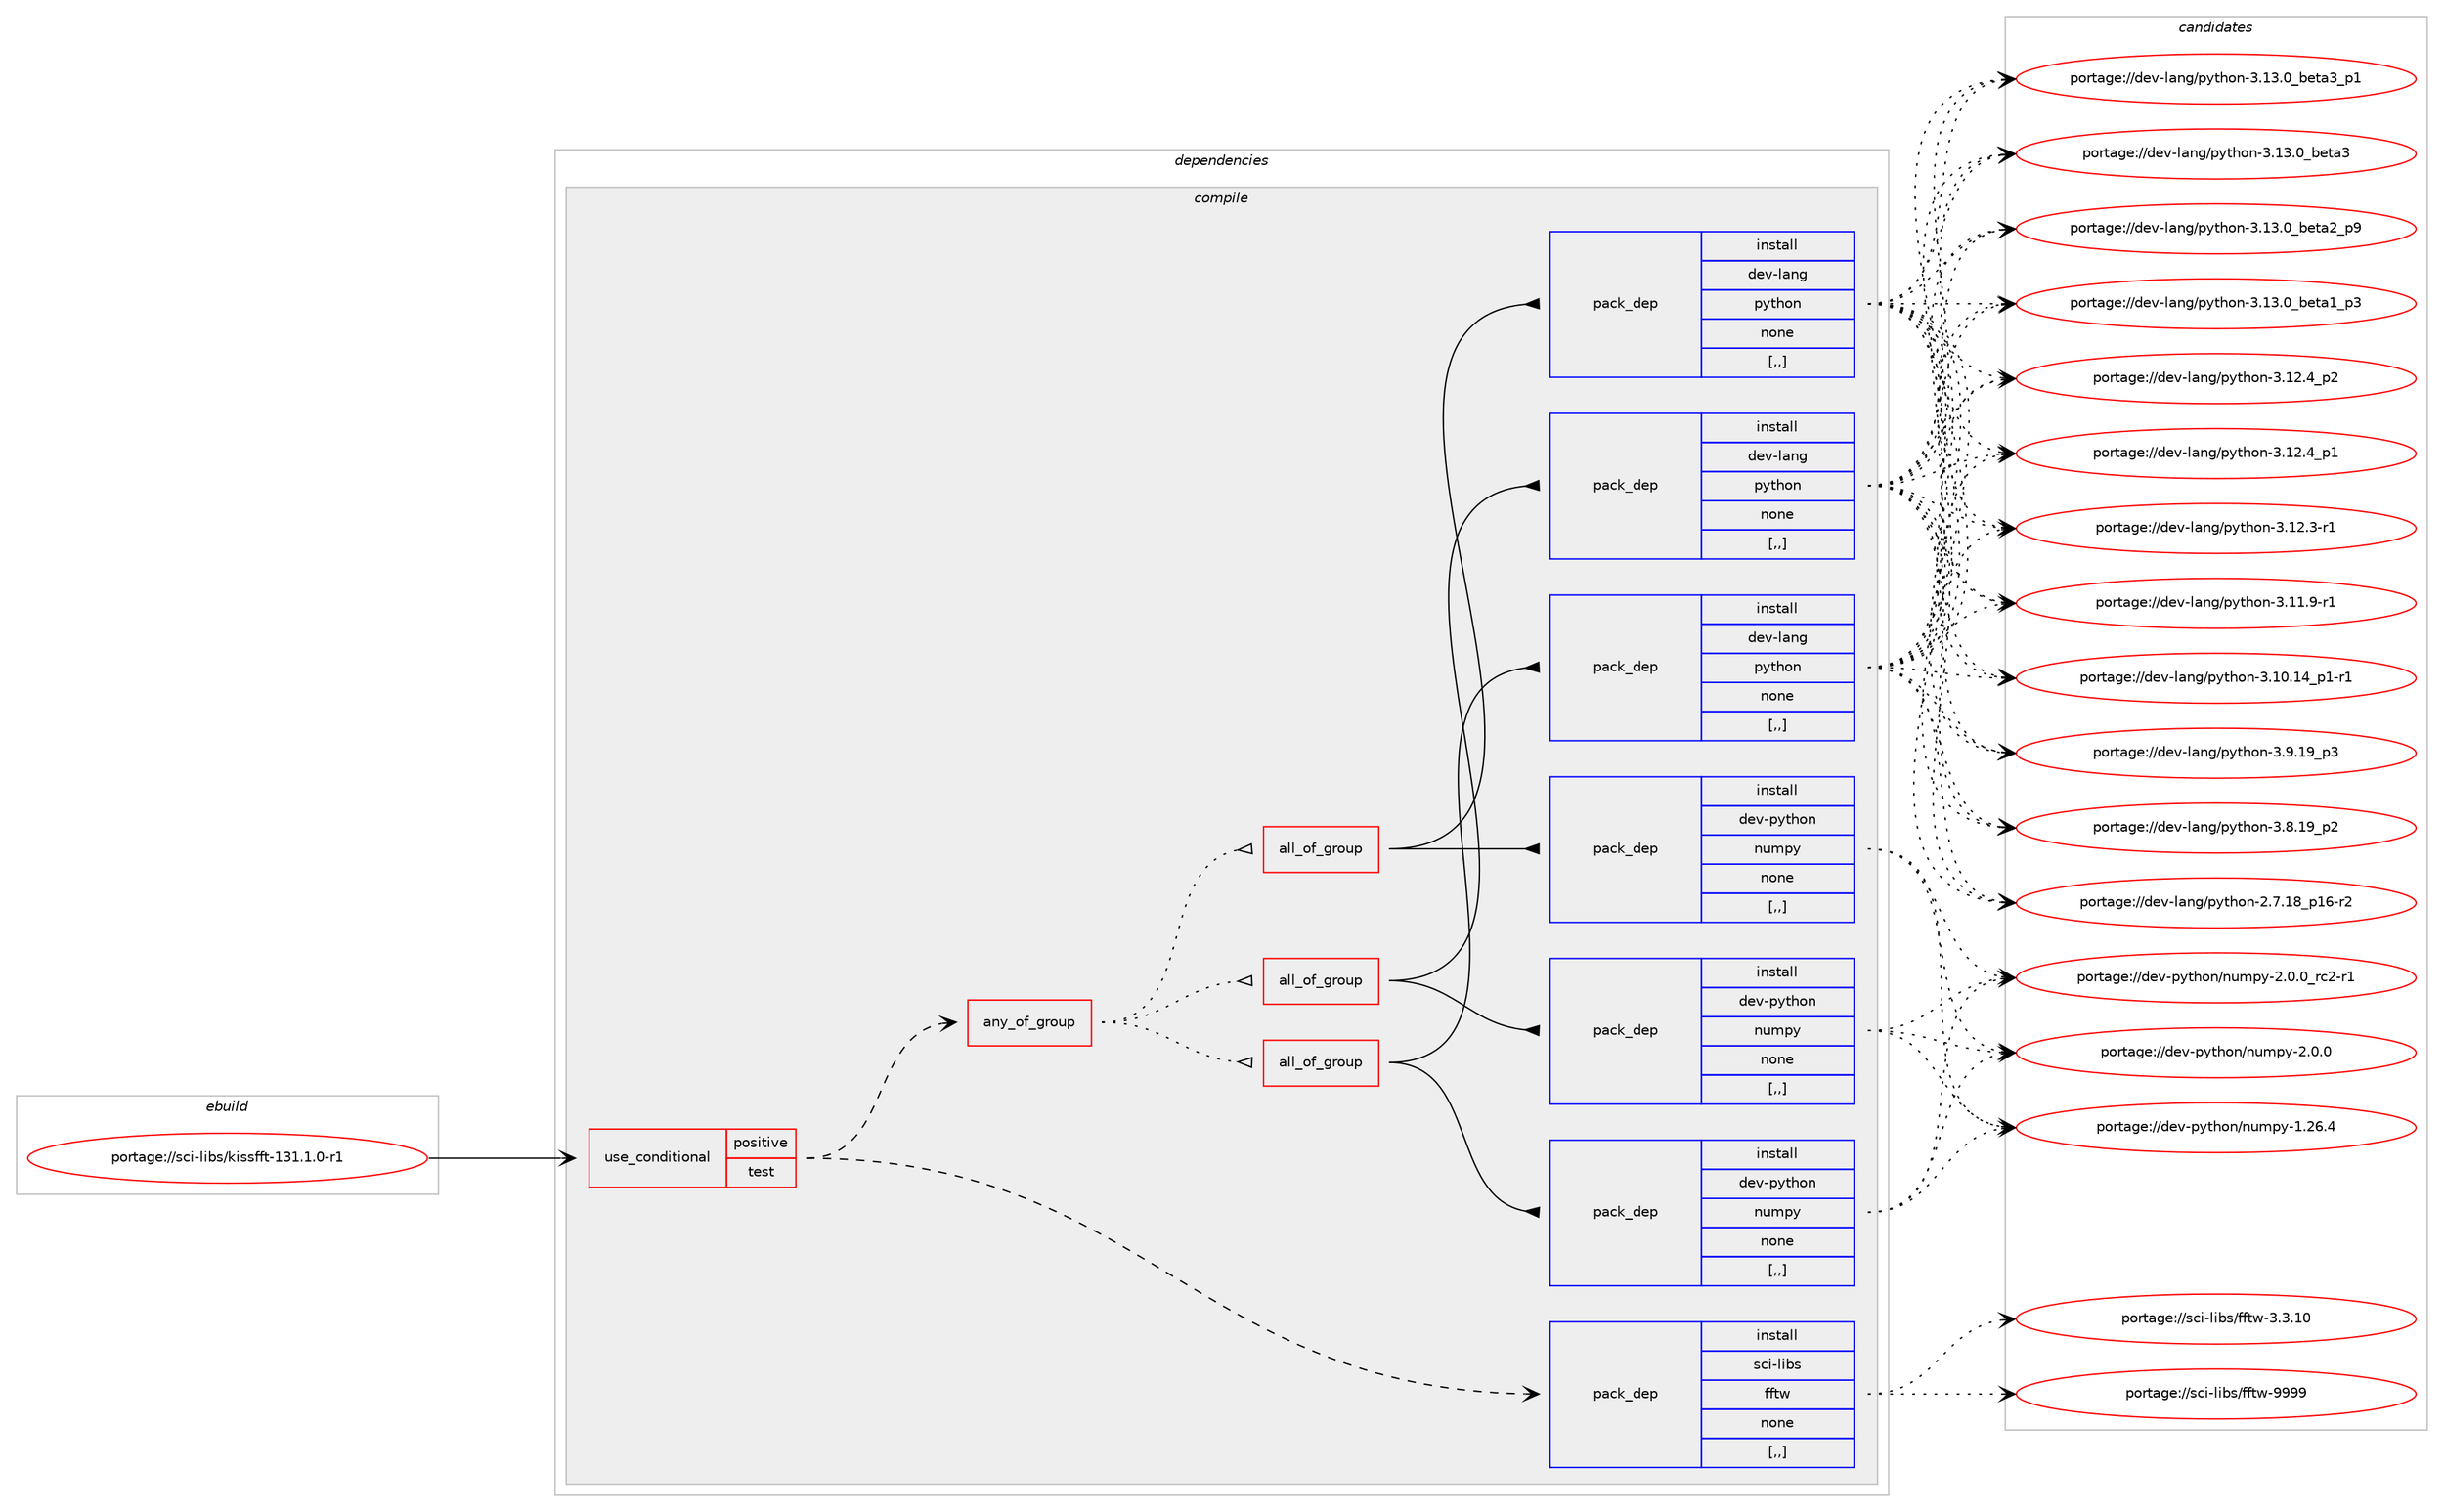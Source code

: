 digraph prolog {

# *************
# Graph options
# *************

newrank=true;
concentrate=true;
compound=true;
graph [rankdir=LR,fontname=Helvetica,fontsize=10,ranksep=1.5];#, ranksep=2.5, nodesep=0.2];
edge  [arrowhead=vee];
node  [fontname=Helvetica,fontsize=10];

# **********
# The ebuild
# **********

subgraph cluster_leftcol {
color=gray;
label=<<i>ebuild</i>>;
id [label="portage://sci-libs/kissfft-131.1.0-r1", color=red, width=4, href="../sci-libs/kissfft-131.1.0-r1.svg"];
}

# ****************
# The dependencies
# ****************

subgraph cluster_midcol {
color=gray;
label=<<i>dependencies</i>>;
subgraph cluster_compile {
fillcolor="#eeeeee";
style=filled;
label=<<i>compile</i>>;
subgraph cond106038 {
dependency400957 [label=<<TABLE BORDER="0" CELLBORDER="1" CELLSPACING="0" CELLPADDING="4"><TR><TD ROWSPAN="3" CELLPADDING="10">use_conditional</TD></TR><TR><TD>positive</TD></TR><TR><TD>test</TD></TR></TABLE>>, shape=none, color=red];
subgraph pack292038 {
dependency400958 [label=<<TABLE BORDER="0" CELLBORDER="1" CELLSPACING="0" CELLPADDING="4" WIDTH="220"><TR><TD ROWSPAN="6" CELLPADDING="30">pack_dep</TD></TR><TR><TD WIDTH="110">install</TD></TR><TR><TD>sci-libs</TD></TR><TR><TD>fftw</TD></TR><TR><TD>none</TD></TR><TR><TD>[,,]</TD></TR></TABLE>>, shape=none, color=blue];
}
dependency400957:e -> dependency400958:w [weight=20,style="dashed",arrowhead="vee"];
subgraph any2665 {
dependency400959 [label=<<TABLE BORDER="0" CELLBORDER="1" CELLSPACING="0" CELLPADDING="4"><TR><TD CELLPADDING="10">any_of_group</TD></TR></TABLE>>, shape=none, color=red];subgraph all219 {
dependency400960 [label=<<TABLE BORDER="0" CELLBORDER="1" CELLSPACING="0" CELLPADDING="4"><TR><TD CELLPADDING="10">all_of_group</TD></TR></TABLE>>, shape=none, color=red];subgraph pack292039 {
dependency400961 [label=<<TABLE BORDER="0" CELLBORDER="1" CELLSPACING="0" CELLPADDING="4" WIDTH="220"><TR><TD ROWSPAN="6" CELLPADDING="30">pack_dep</TD></TR><TR><TD WIDTH="110">install</TD></TR><TR><TD>dev-lang</TD></TR><TR><TD>python</TD></TR><TR><TD>none</TD></TR><TR><TD>[,,]</TD></TR></TABLE>>, shape=none, color=blue];
}
dependency400960:e -> dependency400961:w [weight=20,style="solid",arrowhead="inv"];
subgraph pack292040 {
dependency400962 [label=<<TABLE BORDER="0" CELLBORDER="1" CELLSPACING="0" CELLPADDING="4" WIDTH="220"><TR><TD ROWSPAN="6" CELLPADDING="30">pack_dep</TD></TR><TR><TD WIDTH="110">install</TD></TR><TR><TD>dev-python</TD></TR><TR><TD>numpy</TD></TR><TR><TD>none</TD></TR><TR><TD>[,,]</TD></TR></TABLE>>, shape=none, color=blue];
}
dependency400960:e -> dependency400962:w [weight=20,style="solid",arrowhead="inv"];
}
dependency400959:e -> dependency400960:w [weight=20,style="dotted",arrowhead="oinv"];
subgraph all220 {
dependency400963 [label=<<TABLE BORDER="0" CELLBORDER="1" CELLSPACING="0" CELLPADDING="4"><TR><TD CELLPADDING="10">all_of_group</TD></TR></TABLE>>, shape=none, color=red];subgraph pack292041 {
dependency400964 [label=<<TABLE BORDER="0" CELLBORDER="1" CELLSPACING="0" CELLPADDING="4" WIDTH="220"><TR><TD ROWSPAN="6" CELLPADDING="30">pack_dep</TD></TR><TR><TD WIDTH="110">install</TD></TR><TR><TD>dev-lang</TD></TR><TR><TD>python</TD></TR><TR><TD>none</TD></TR><TR><TD>[,,]</TD></TR></TABLE>>, shape=none, color=blue];
}
dependency400963:e -> dependency400964:w [weight=20,style="solid",arrowhead="inv"];
subgraph pack292042 {
dependency400965 [label=<<TABLE BORDER="0" CELLBORDER="1" CELLSPACING="0" CELLPADDING="4" WIDTH="220"><TR><TD ROWSPAN="6" CELLPADDING="30">pack_dep</TD></TR><TR><TD WIDTH="110">install</TD></TR><TR><TD>dev-python</TD></TR><TR><TD>numpy</TD></TR><TR><TD>none</TD></TR><TR><TD>[,,]</TD></TR></TABLE>>, shape=none, color=blue];
}
dependency400963:e -> dependency400965:w [weight=20,style="solid",arrowhead="inv"];
}
dependency400959:e -> dependency400963:w [weight=20,style="dotted",arrowhead="oinv"];
subgraph all221 {
dependency400966 [label=<<TABLE BORDER="0" CELLBORDER="1" CELLSPACING="0" CELLPADDING="4"><TR><TD CELLPADDING="10">all_of_group</TD></TR></TABLE>>, shape=none, color=red];subgraph pack292043 {
dependency400967 [label=<<TABLE BORDER="0" CELLBORDER="1" CELLSPACING="0" CELLPADDING="4" WIDTH="220"><TR><TD ROWSPAN="6" CELLPADDING="30">pack_dep</TD></TR><TR><TD WIDTH="110">install</TD></TR><TR><TD>dev-lang</TD></TR><TR><TD>python</TD></TR><TR><TD>none</TD></TR><TR><TD>[,,]</TD></TR></TABLE>>, shape=none, color=blue];
}
dependency400966:e -> dependency400967:w [weight=20,style="solid",arrowhead="inv"];
subgraph pack292044 {
dependency400968 [label=<<TABLE BORDER="0" CELLBORDER="1" CELLSPACING="0" CELLPADDING="4" WIDTH="220"><TR><TD ROWSPAN="6" CELLPADDING="30">pack_dep</TD></TR><TR><TD WIDTH="110">install</TD></TR><TR><TD>dev-python</TD></TR><TR><TD>numpy</TD></TR><TR><TD>none</TD></TR><TR><TD>[,,]</TD></TR></TABLE>>, shape=none, color=blue];
}
dependency400966:e -> dependency400968:w [weight=20,style="solid",arrowhead="inv"];
}
dependency400959:e -> dependency400966:w [weight=20,style="dotted",arrowhead="oinv"];
}
dependency400957:e -> dependency400959:w [weight=20,style="dashed",arrowhead="vee"];
}
id:e -> dependency400957:w [weight=20,style="solid",arrowhead="vee"];
}
subgraph cluster_compileandrun {
fillcolor="#eeeeee";
style=filled;
label=<<i>compile and run</i>>;
}
subgraph cluster_run {
fillcolor="#eeeeee";
style=filled;
label=<<i>run</i>>;
}
}

# **************
# The candidates
# **************

subgraph cluster_choices {
rank=same;
color=gray;
label=<<i>candidates</i>>;

subgraph choice292038 {
color=black;
nodesep=1;
choice115991054510810598115471021021161194557575757 [label="portage://sci-libs/fftw-9999", color=red, width=4,href="../sci-libs/fftw-9999.svg"];
choice1159910545108105981154710210211611945514651464948 [label="portage://sci-libs/fftw-3.3.10", color=red, width=4,href="../sci-libs/fftw-3.3.10.svg"];
dependency400958:e -> choice115991054510810598115471021021161194557575757:w [style=dotted,weight="100"];
dependency400958:e -> choice1159910545108105981154710210211611945514651464948:w [style=dotted,weight="100"];
}
subgraph choice292039 {
color=black;
nodesep=1;
choice10010111845108971101034711212111610411111045514649514648959810111697519511249 [label="portage://dev-lang/python-3.13.0_beta3_p1", color=red, width=4,href="../dev-lang/python-3.13.0_beta3_p1.svg"];
choice1001011184510897110103471121211161041111104551464951464895981011169751 [label="portage://dev-lang/python-3.13.0_beta3", color=red, width=4,href="../dev-lang/python-3.13.0_beta3.svg"];
choice10010111845108971101034711212111610411111045514649514648959810111697509511257 [label="portage://dev-lang/python-3.13.0_beta2_p9", color=red, width=4,href="../dev-lang/python-3.13.0_beta2_p9.svg"];
choice10010111845108971101034711212111610411111045514649514648959810111697499511251 [label="portage://dev-lang/python-3.13.0_beta1_p3", color=red, width=4,href="../dev-lang/python-3.13.0_beta1_p3.svg"];
choice100101118451089711010347112121116104111110455146495046529511250 [label="portage://dev-lang/python-3.12.4_p2", color=red, width=4,href="../dev-lang/python-3.12.4_p2.svg"];
choice100101118451089711010347112121116104111110455146495046529511249 [label="portage://dev-lang/python-3.12.4_p1", color=red, width=4,href="../dev-lang/python-3.12.4_p1.svg"];
choice100101118451089711010347112121116104111110455146495046514511449 [label="portage://dev-lang/python-3.12.3-r1", color=red, width=4,href="../dev-lang/python-3.12.3-r1.svg"];
choice100101118451089711010347112121116104111110455146494946574511449 [label="portage://dev-lang/python-3.11.9-r1", color=red, width=4,href="../dev-lang/python-3.11.9-r1.svg"];
choice100101118451089711010347112121116104111110455146494846495295112494511449 [label="portage://dev-lang/python-3.10.14_p1-r1", color=red, width=4,href="../dev-lang/python-3.10.14_p1-r1.svg"];
choice100101118451089711010347112121116104111110455146574649579511251 [label="portage://dev-lang/python-3.9.19_p3", color=red, width=4,href="../dev-lang/python-3.9.19_p3.svg"];
choice100101118451089711010347112121116104111110455146564649579511250 [label="portage://dev-lang/python-3.8.19_p2", color=red, width=4,href="../dev-lang/python-3.8.19_p2.svg"];
choice100101118451089711010347112121116104111110455046554649569511249544511450 [label="portage://dev-lang/python-2.7.18_p16-r2", color=red, width=4,href="../dev-lang/python-2.7.18_p16-r2.svg"];
dependency400961:e -> choice10010111845108971101034711212111610411111045514649514648959810111697519511249:w [style=dotted,weight="100"];
dependency400961:e -> choice1001011184510897110103471121211161041111104551464951464895981011169751:w [style=dotted,weight="100"];
dependency400961:e -> choice10010111845108971101034711212111610411111045514649514648959810111697509511257:w [style=dotted,weight="100"];
dependency400961:e -> choice10010111845108971101034711212111610411111045514649514648959810111697499511251:w [style=dotted,weight="100"];
dependency400961:e -> choice100101118451089711010347112121116104111110455146495046529511250:w [style=dotted,weight="100"];
dependency400961:e -> choice100101118451089711010347112121116104111110455146495046529511249:w [style=dotted,weight="100"];
dependency400961:e -> choice100101118451089711010347112121116104111110455146495046514511449:w [style=dotted,weight="100"];
dependency400961:e -> choice100101118451089711010347112121116104111110455146494946574511449:w [style=dotted,weight="100"];
dependency400961:e -> choice100101118451089711010347112121116104111110455146494846495295112494511449:w [style=dotted,weight="100"];
dependency400961:e -> choice100101118451089711010347112121116104111110455146574649579511251:w [style=dotted,weight="100"];
dependency400961:e -> choice100101118451089711010347112121116104111110455146564649579511250:w [style=dotted,weight="100"];
dependency400961:e -> choice100101118451089711010347112121116104111110455046554649569511249544511450:w [style=dotted,weight="100"];
}
subgraph choice292040 {
color=black;
nodesep=1;
choice10010111845112121116104111110471101171091121214550464846489511499504511449 [label="portage://dev-python/numpy-2.0.0_rc2-r1", color=red, width=4,href="../dev-python/numpy-2.0.0_rc2-r1.svg"];
choice1001011184511212111610411111047110117109112121455046484648 [label="portage://dev-python/numpy-2.0.0", color=red, width=4,href="../dev-python/numpy-2.0.0.svg"];
choice100101118451121211161041111104711011710911212145494650544652 [label="portage://dev-python/numpy-1.26.4", color=red, width=4,href="../dev-python/numpy-1.26.4.svg"];
dependency400962:e -> choice10010111845112121116104111110471101171091121214550464846489511499504511449:w [style=dotted,weight="100"];
dependency400962:e -> choice1001011184511212111610411111047110117109112121455046484648:w [style=dotted,weight="100"];
dependency400962:e -> choice100101118451121211161041111104711011710911212145494650544652:w [style=dotted,weight="100"];
}
subgraph choice292041 {
color=black;
nodesep=1;
choice10010111845108971101034711212111610411111045514649514648959810111697519511249 [label="portage://dev-lang/python-3.13.0_beta3_p1", color=red, width=4,href="../dev-lang/python-3.13.0_beta3_p1.svg"];
choice1001011184510897110103471121211161041111104551464951464895981011169751 [label="portage://dev-lang/python-3.13.0_beta3", color=red, width=4,href="../dev-lang/python-3.13.0_beta3.svg"];
choice10010111845108971101034711212111610411111045514649514648959810111697509511257 [label="portage://dev-lang/python-3.13.0_beta2_p9", color=red, width=4,href="../dev-lang/python-3.13.0_beta2_p9.svg"];
choice10010111845108971101034711212111610411111045514649514648959810111697499511251 [label="portage://dev-lang/python-3.13.0_beta1_p3", color=red, width=4,href="../dev-lang/python-3.13.0_beta1_p3.svg"];
choice100101118451089711010347112121116104111110455146495046529511250 [label="portage://dev-lang/python-3.12.4_p2", color=red, width=4,href="../dev-lang/python-3.12.4_p2.svg"];
choice100101118451089711010347112121116104111110455146495046529511249 [label="portage://dev-lang/python-3.12.4_p1", color=red, width=4,href="../dev-lang/python-3.12.4_p1.svg"];
choice100101118451089711010347112121116104111110455146495046514511449 [label="portage://dev-lang/python-3.12.3-r1", color=red, width=4,href="../dev-lang/python-3.12.3-r1.svg"];
choice100101118451089711010347112121116104111110455146494946574511449 [label="portage://dev-lang/python-3.11.9-r1", color=red, width=4,href="../dev-lang/python-3.11.9-r1.svg"];
choice100101118451089711010347112121116104111110455146494846495295112494511449 [label="portage://dev-lang/python-3.10.14_p1-r1", color=red, width=4,href="../dev-lang/python-3.10.14_p1-r1.svg"];
choice100101118451089711010347112121116104111110455146574649579511251 [label="portage://dev-lang/python-3.9.19_p3", color=red, width=4,href="../dev-lang/python-3.9.19_p3.svg"];
choice100101118451089711010347112121116104111110455146564649579511250 [label="portage://dev-lang/python-3.8.19_p2", color=red, width=4,href="../dev-lang/python-3.8.19_p2.svg"];
choice100101118451089711010347112121116104111110455046554649569511249544511450 [label="portage://dev-lang/python-2.7.18_p16-r2", color=red, width=4,href="../dev-lang/python-2.7.18_p16-r2.svg"];
dependency400964:e -> choice10010111845108971101034711212111610411111045514649514648959810111697519511249:w [style=dotted,weight="100"];
dependency400964:e -> choice1001011184510897110103471121211161041111104551464951464895981011169751:w [style=dotted,weight="100"];
dependency400964:e -> choice10010111845108971101034711212111610411111045514649514648959810111697509511257:w [style=dotted,weight="100"];
dependency400964:e -> choice10010111845108971101034711212111610411111045514649514648959810111697499511251:w [style=dotted,weight="100"];
dependency400964:e -> choice100101118451089711010347112121116104111110455146495046529511250:w [style=dotted,weight="100"];
dependency400964:e -> choice100101118451089711010347112121116104111110455146495046529511249:w [style=dotted,weight="100"];
dependency400964:e -> choice100101118451089711010347112121116104111110455146495046514511449:w [style=dotted,weight="100"];
dependency400964:e -> choice100101118451089711010347112121116104111110455146494946574511449:w [style=dotted,weight="100"];
dependency400964:e -> choice100101118451089711010347112121116104111110455146494846495295112494511449:w [style=dotted,weight="100"];
dependency400964:e -> choice100101118451089711010347112121116104111110455146574649579511251:w [style=dotted,weight="100"];
dependency400964:e -> choice100101118451089711010347112121116104111110455146564649579511250:w [style=dotted,weight="100"];
dependency400964:e -> choice100101118451089711010347112121116104111110455046554649569511249544511450:w [style=dotted,weight="100"];
}
subgraph choice292042 {
color=black;
nodesep=1;
choice10010111845112121116104111110471101171091121214550464846489511499504511449 [label="portage://dev-python/numpy-2.0.0_rc2-r1", color=red, width=4,href="../dev-python/numpy-2.0.0_rc2-r1.svg"];
choice1001011184511212111610411111047110117109112121455046484648 [label="portage://dev-python/numpy-2.0.0", color=red, width=4,href="../dev-python/numpy-2.0.0.svg"];
choice100101118451121211161041111104711011710911212145494650544652 [label="portage://dev-python/numpy-1.26.4", color=red, width=4,href="../dev-python/numpy-1.26.4.svg"];
dependency400965:e -> choice10010111845112121116104111110471101171091121214550464846489511499504511449:w [style=dotted,weight="100"];
dependency400965:e -> choice1001011184511212111610411111047110117109112121455046484648:w [style=dotted,weight="100"];
dependency400965:e -> choice100101118451121211161041111104711011710911212145494650544652:w [style=dotted,weight="100"];
}
subgraph choice292043 {
color=black;
nodesep=1;
choice10010111845108971101034711212111610411111045514649514648959810111697519511249 [label="portage://dev-lang/python-3.13.0_beta3_p1", color=red, width=4,href="../dev-lang/python-3.13.0_beta3_p1.svg"];
choice1001011184510897110103471121211161041111104551464951464895981011169751 [label="portage://dev-lang/python-3.13.0_beta3", color=red, width=4,href="../dev-lang/python-3.13.0_beta3.svg"];
choice10010111845108971101034711212111610411111045514649514648959810111697509511257 [label="portage://dev-lang/python-3.13.0_beta2_p9", color=red, width=4,href="../dev-lang/python-3.13.0_beta2_p9.svg"];
choice10010111845108971101034711212111610411111045514649514648959810111697499511251 [label="portage://dev-lang/python-3.13.0_beta1_p3", color=red, width=4,href="../dev-lang/python-3.13.0_beta1_p3.svg"];
choice100101118451089711010347112121116104111110455146495046529511250 [label="portage://dev-lang/python-3.12.4_p2", color=red, width=4,href="../dev-lang/python-3.12.4_p2.svg"];
choice100101118451089711010347112121116104111110455146495046529511249 [label="portage://dev-lang/python-3.12.4_p1", color=red, width=4,href="../dev-lang/python-3.12.4_p1.svg"];
choice100101118451089711010347112121116104111110455146495046514511449 [label="portage://dev-lang/python-3.12.3-r1", color=red, width=4,href="../dev-lang/python-3.12.3-r1.svg"];
choice100101118451089711010347112121116104111110455146494946574511449 [label="portage://dev-lang/python-3.11.9-r1", color=red, width=4,href="../dev-lang/python-3.11.9-r1.svg"];
choice100101118451089711010347112121116104111110455146494846495295112494511449 [label="portage://dev-lang/python-3.10.14_p1-r1", color=red, width=4,href="../dev-lang/python-3.10.14_p1-r1.svg"];
choice100101118451089711010347112121116104111110455146574649579511251 [label="portage://dev-lang/python-3.9.19_p3", color=red, width=4,href="../dev-lang/python-3.9.19_p3.svg"];
choice100101118451089711010347112121116104111110455146564649579511250 [label="portage://dev-lang/python-3.8.19_p2", color=red, width=4,href="../dev-lang/python-3.8.19_p2.svg"];
choice100101118451089711010347112121116104111110455046554649569511249544511450 [label="portage://dev-lang/python-2.7.18_p16-r2", color=red, width=4,href="../dev-lang/python-2.7.18_p16-r2.svg"];
dependency400967:e -> choice10010111845108971101034711212111610411111045514649514648959810111697519511249:w [style=dotted,weight="100"];
dependency400967:e -> choice1001011184510897110103471121211161041111104551464951464895981011169751:w [style=dotted,weight="100"];
dependency400967:e -> choice10010111845108971101034711212111610411111045514649514648959810111697509511257:w [style=dotted,weight="100"];
dependency400967:e -> choice10010111845108971101034711212111610411111045514649514648959810111697499511251:w [style=dotted,weight="100"];
dependency400967:e -> choice100101118451089711010347112121116104111110455146495046529511250:w [style=dotted,weight="100"];
dependency400967:e -> choice100101118451089711010347112121116104111110455146495046529511249:w [style=dotted,weight="100"];
dependency400967:e -> choice100101118451089711010347112121116104111110455146495046514511449:w [style=dotted,weight="100"];
dependency400967:e -> choice100101118451089711010347112121116104111110455146494946574511449:w [style=dotted,weight="100"];
dependency400967:e -> choice100101118451089711010347112121116104111110455146494846495295112494511449:w [style=dotted,weight="100"];
dependency400967:e -> choice100101118451089711010347112121116104111110455146574649579511251:w [style=dotted,weight="100"];
dependency400967:e -> choice100101118451089711010347112121116104111110455146564649579511250:w [style=dotted,weight="100"];
dependency400967:e -> choice100101118451089711010347112121116104111110455046554649569511249544511450:w [style=dotted,weight="100"];
}
subgraph choice292044 {
color=black;
nodesep=1;
choice10010111845112121116104111110471101171091121214550464846489511499504511449 [label="portage://dev-python/numpy-2.0.0_rc2-r1", color=red, width=4,href="../dev-python/numpy-2.0.0_rc2-r1.svg"];
choice1001011184511212111610411111047110117109112121455046484648 [label="portage://dev-python/numpy-2.0.0", color=red, width=4,href="../dev-python/numpy-2.0.0.svg"];
choice100101118451121211161041111104711011710911212145494650544652 [label="portage://dev-python/numpy-1.26.4", color=red, width=4,href="../dev-python/numpy-1.26.4.svg"];
dependency400968:e -> choice10010111845112121116104111110471101171091121214550464846489511499504511449:w [style=dotted,weight="100"];
dependency400968:e -> choice1001011184511212111610411111047110117109112121455046484648:w [style=dotted,weight="100"];
dependency400968:e -> choice100101118451121211161041111104711011710911212145494650544652:w [style=dotted,weight="100"];
}
}

}
